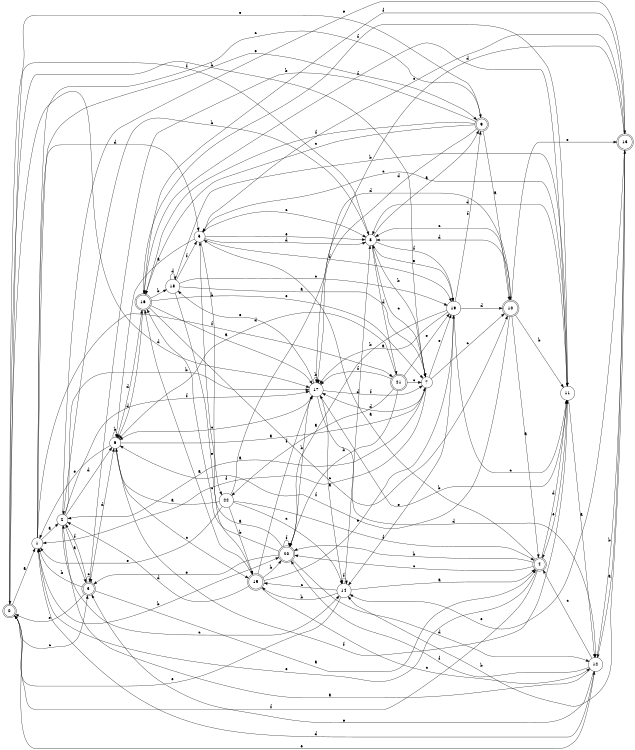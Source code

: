digraph n19_10 {
__start0 [label="" shape="none"];

rankdir=LR;
size="8,5";

s0 [style="rounded,filled", color="black", fillcolor="white" shape="doublecircle", label="0"];
s1 [style="filled", color="black", fillcolor="white" shape="circle", label="1"];
s2 [style="filled", color="black", fillcolor="white" shape="circle", label="2"];
s3 [style="rounded,filled", color="black", fillcolor="white" shape="doublecircle", label="3"];
s4 [style="rounded,filled", color="black", fillcolor="white" shape="doublecircle", label="4"];
s5 [style="filled", color="black", fillcolor="white" shape="circle", label="5"];
s6 [style="filled", color="black", fillcolor="white" shape="circle", label="6"];
s7 [style="filled", color="black", fillcolor="white" shape="circle", label="7"];
s8 [style="filled", color="black", fillcolor="white" shape="circle", label="8"];
s9 [style="rounded,filled", color="black", fillcolor="white" shape="doublecircle", label="9"];
s10 [style="rounded,filled", color="black", fillcolor="white" shape="doublecircle", label="10"];
s11 [style="filled", color="black", fillcolor="white" shape="circle", label="11"];
s12 [style="filled", color="black", fillcolor="white" shape="circle", label="12"];
s13 [style="rounded,filled", color="black", fillcolor="white" shape="doublecircle", label="13"];
s14 [style="filled", color="black", fillcolor="white" shape="circle", label="14"];
s15 [style="rounded,filled", color="black", fillcolor="white" shape="doublecircle", label="15"];
s16 [style="rounded,filled", color="black", fillcolor="white" shape="doublecircle", label="16"];
s17 [style="filled", color="black", fillcolor="white" shape="circle", label="17"];
s18 [style="filled", color="black", fillcolor="white" shape="circle", label="18"];
s19 [style="filled", color="black", fillcolor="white" shape="circle", label="19"];
s20 [style="rounded,filled", color="black", fillcolor="white" shape="doublecircle", label="20"];
s21 [style="rounded,filled", color="black", fillcolor="white" shape="doublecircle", label="21"];
s22 [style="filled", color="black", fillcolor="white" shape="circle", label="22"];
s0 -> s1 [label="a"];
s0 -> s7 [label="b"];
s0 -> s3 [label="c"];
s0 -> s17 [label="d"];
s0 -> s12 [label="e"];
s0 -> s8 [label="f"];
s1 -> s2 [label="a"];
s1 -> s20 [label="b"];
s1 -> s9 [label="c"];
s1 -> s5 [label="d"];
s1 -> s9 [label="e"];
s1 -> s21 [label="f"];
s2 -> s3 [label="a"];
s2 -> s17 [label="b"];
s2 -> s14 [label="c"];
s2 -> s6 [label="d"];
s2 -> s13 [label="e"];
s2 -> s17 [label="f"];
s3 -> s4 [label="a"];
s3 -> s1 [label="b"];
s3 -> s3 [label="c"];
s3 -> s6 [label="d"];
s3 -> s0 [label="e"];
s3 -> s2 [label="f"];
s4 -> s5 [label="a"];
s4 -> s20 [label="b"];
s4 -> s20 [label="c"];
s4 -> s11 [label="d"];
s4 -> s1 [label="e"];
s4 -> s0 [label="f"];
s5 -> s6 [label="a"];
s5 -> s22 [label="b"];
s5 -> s8 [label="c"];
s5 -> s8 [label="d"];
s5 -> s8 [label="e"];
s5 -> s19 [label="f"];
s6 -> s7 [label="a"];
s6 -> s6 [label="b"];
s6 -> s15 [label="c"];
s6 -> s16 [label="d"];
s6 -> s1 [label="e"];
s6 -> s11 [label="f"];
s7 -> s2 [label="a"];
s7 -> s8 [label="b"];
s7 -> s10 [label="c"];
s7 -> s17 [label="d"];
s7 -> s19 [label="e"];
s7 -> s1 [label="f"];
s8 -> s9 [label="a"];
s8 -> s2 [label="b"];
s8 -> s7 [label="c"];
s8 -> s21 [label="d"];
s8 -> s19 [label="e"];
s8 -> s19 [label="f"];
s9 -> s10 [label="a"];
s9 -> s3 [label="b"];
s9 -> s16 [label="c"];
s9 -> s17 [label="d"];
s9 -> s0 [label="e"];
s9 -> s16 [label="f"];
s10 -> s4 [label="a"];
s10 -> s11 [label="b"];
s10 -> s8 [label="c"];
s10 -> s8 [label="d"];
s10 -> s13 [label="e"];
s10 -> s6 [label="f"];
s11 -> s12 [label="a"];
s11 -> s17 [label="b"];
s11 -> s5 [label="c"];
s11 -> s8 [label="d"];
s11 -> s4 [label="e"];
s11 -> s16 [label="f"];
s12 -> s2 [label="a"];
s12 -> s13 [label="b"];
s12 -> s4 [label="c"];
s12 -> s1 [label="d"];
s12 -> s3 [label="e"];
s12 -> s20 [label="f"];
s13 -> s12 [label="a"];
s13 -> s14 [label="b"];
s13 -> s5 [label="c"];
s13 -> s17 [label="d"];
s13 -> s14 [label="e"];
s13 -> s16 [label="f"];
s14 -> s4 [label="a"];
s14 -> s15 [label="b"];
s14 -> s15 [label="c"];
s14 -> s8 [label="d"];
s14 -> s0 [label="e"];
s14 -> s14 [label="f"];
s15 -> s16 [label="a"];
s15 -> s20 [label="b"];
s15 -> s12 [label="c"];
s15 -> s2 [label="d"];
s15 -> s19 [label="e"];
s15 -> s17 [label="f"];
s16 -> s17 [label="a"];
s16 -> s18 [label="b"];
s16 -> s10 [label="c"];
s16 -> s6 [label="d"];
s16 -> s7 [label="e"];
s16 -> s11 [label="f"];
s17 -> s14 [label="a"];
s17 -> s17 [label="b"];
s17 -> s6 [label="c"];
s17 -> s12 [label="d"];
s17 -> s18 [label="e"];
s17 -> s7 [label="f"];
s18 -> s7 [label="a"];
s18 -> s11 [label="b"];
s18 -> s19 [label="c"];
s18 -> s18 [label="d"];
s18 -> s15 [label="e"];
s18 -> s5 [label="f"];
s19 -> s17 [label="a"];
s19 -> s20 [label="b"];
s19 -> s11 [label="c"];
s19 -> s10 [label="d"];
s19 -> s14 [label="e"];
s19 -> s9 [label="f"];
s20 -> s5 [label="a"];
s20 -> s17 [label="b"];
s20 -> s16 [label="c"];
s20 -> s12 [label="d"];
s20 -> s3 [label="e"];
s20 -> s20 [label="f"];
s21 -> s22 [label="a"];
s21 -> s20 [label="b"];
s21 -> s7 [label="c"];
s21 -> s6 [label="d"];
s21 -> s19 [label="e"];
s21 -> s17 [label="f"];
s22 -> s6 [label="a"];
s22 -> s15 [label="b"];
s22 -> s14 [label="c"];
s22 -> s10 [label="d"];
s22 -> s1 [label="e"];
s22 -> s4 [label="f"];

}